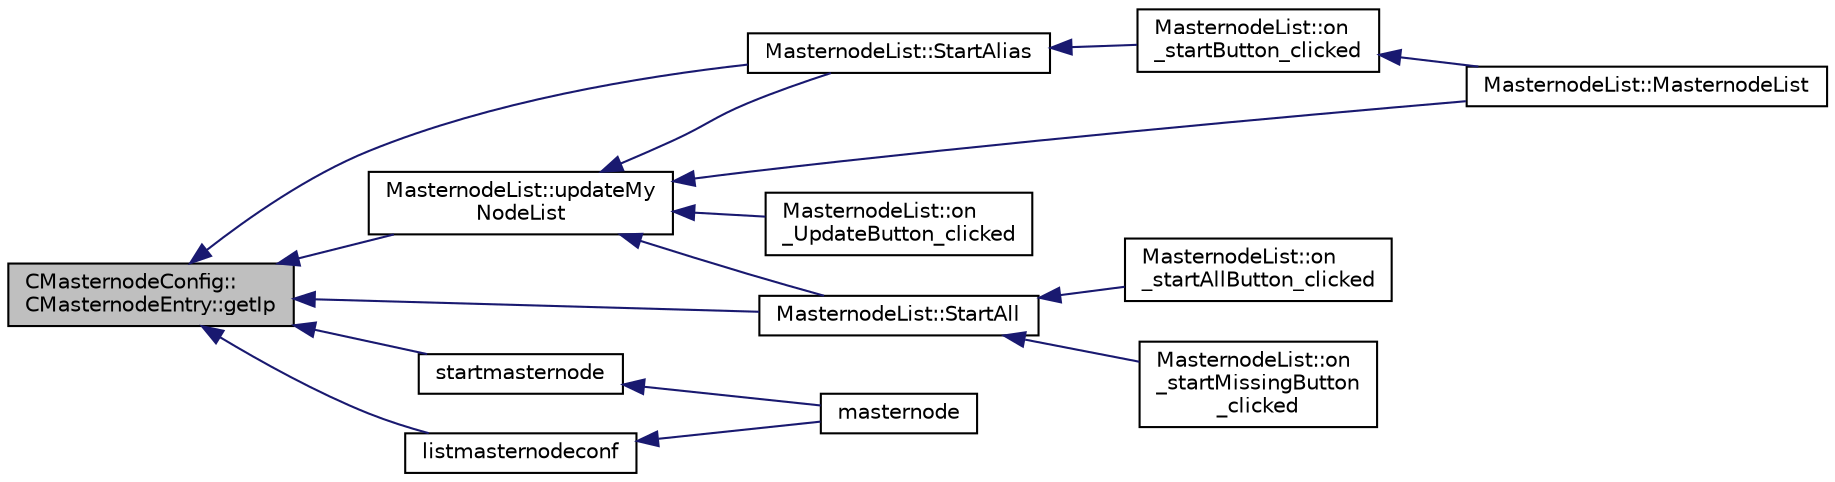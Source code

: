 digraph "CMasternodeConfig::CMasternodeEntry::getIp"
{
  edge [fontname="Helvetica",fontsize="10",labelfontname="Helvetica",labelfontsize="10"];
  node [fontname="Helvetica",fontsize="10",shape=record];
  rankdir="LR";
  Node41 [label="CMasternodeConfig::\lCMasternodeEntry::getIp",height=0.2,width=0.4,color="black", fillcolor="grey75", style="filled", fontcolor="black"];
  Node41 -> Node42 [dir="back",color="midnightblue",fontsize="10",style="solid",fontname="Helvetica"];
  Node42 [label="MasternodeList::StartAlias",height=0.2,width=0.4,color="black", fillcolor="white", style="filled",URL="$class_masternode_list.html#ab3a42d1c66f3b28e9843335d8ce0178d"];
  Node42 -> Node43 [dir="back",color="midnightblue",fontsize="10",style="solid",fontname="Helvetica"];
  Node43 [label="MasternodeList::on\l_startButton_clicked",height=0.2,width=0.4,color="black", fillcolor="white", style="filled",URL="$class_masternode_list.html#a4370755b1dcdbf4a9396108c2b7ae76a"];
  Node43 -> Node44 [dir="back",color="midnightblue",fontsize="10",style="solid",fontname="Helvetica"];
  Node44 [label="MasternodeList::MasternodeList",height=0.2,width=0.4,color="black", fillcolor="white", style="filled",URL="$class_masternode_list.html#a341c2ce3e55eecb90f8733c72af375c4"];
  Node41 -> Node45 [dir="back",color="midnightblue",fontsize="10",style="solid",fontname="Helvetica"];
  Node45 [label="MasternodeList::StartAll",height=0.2,width=0.4,color="black", fillcolor="white", style="filled",URL="$class_masternode_list.html#a0ebd5301adf7567e6a82550ba6d02ccc"];
  Node45 -> Node46 [dir="back",color="midnightblue",fontsize="10",style="solid",fontname="Helvetica"];
  Node46 [label="MasternodeList::on\l_startAllButton_clicked",height=0.2,width=0.4,color="black", fillcolor="white", style="filled",URL="$class_masternode_list.html#a12e7d7a66cc6ce787fb5de9babfd7358"];
  Node45 -> Node47 [dir="back",color="midnightblue",fontsize="10",style="solid",fontname="Helvetica"];
  Node47 [label="MasternodeList::on\l_startMissingButton\l_clicked",height=0.2,width=0.4,color="black", fillcolor="white", style="filled",URL="$class_masternode_list.html#a559cf1011eede788d0416c7390e25145"];
  Node41 -> Node48 [dir="back",color="midnightblue",fontsize="10",style="solid",fontname="Helvetica"];
  Node48 [label="MasternodeList::updateMy\lNodeList",height=0.2,width=0.4,color="black", fillcolor="white", style="filled",URL="$class_masternode_list.html#abfb8462c699669f75f7a8005089bdb0a"];
  Node48 -> Node44 [dir="back",color="midnightblue",fontsize="10",style="solid",fontname="Helvetica"];
  Node48 -> Node42 [dir="back",color="midnightblue",fontsize="10",style="solid",fontname="Helvetica"];
  Node48 -> Node45 [dir="back",color="midnightblue",fontsize="10",style="solid",fontname="Helvetica"];
  Node48 -> Node49 [dir="back",color="midnightblue",fontsize="10",style="solid",fontname="Helvetica"];
  Node49 [label="MasternodeList::on\l_UpdateButton_clicked",height=0.2,width=0.4,color="black", fillcolor="white", style="filled",URL="$class_masternode_list.html#ac16494ee5cfb2ac1dfed8af6e5b8f443"];
  Node41 -> Node50 [dir="back",color="midnightblue",fontsize="10",style="solid",fontname="Helvetica"];
  Node50 [label="startmasternode",height=0.2,width=0.4,color="black", fillcolor="white", style="filled",URL="$rpcmasternode_8cpp.html#ab37c9f565d5d9dbb3e695422e3474b00"];
  Node50 -> Node51 [dir="back",color="midnightblue",fontsize="10",style="solid",fontname="Helvetica"];
  Node51 [label="masternode",height=0.2,width=0.4,color="black", fillcolor="white", style="filled",URL="$rpcmasternode_8cpp.html#a30609e443aeb47c29ed0878d16b1b5e1"];
  Node41 -> Node52 [dir="back",color="midnightblue",fontsize="10",style="solid",fontname="Helvetica"];
  Node52 [label="listmasternodeconf",height=0.2,width=0.4,color="black", fillcolor="white", style="filled",URL="$rpcmasternode_8cpp.html#ad8fbd361c989e66315792a0dbea58ddb"];
  Node52 -> Node51 [dir="back",color="midnightblue",fontsize="10",style="solid",fontname="Helvetica"];
}
